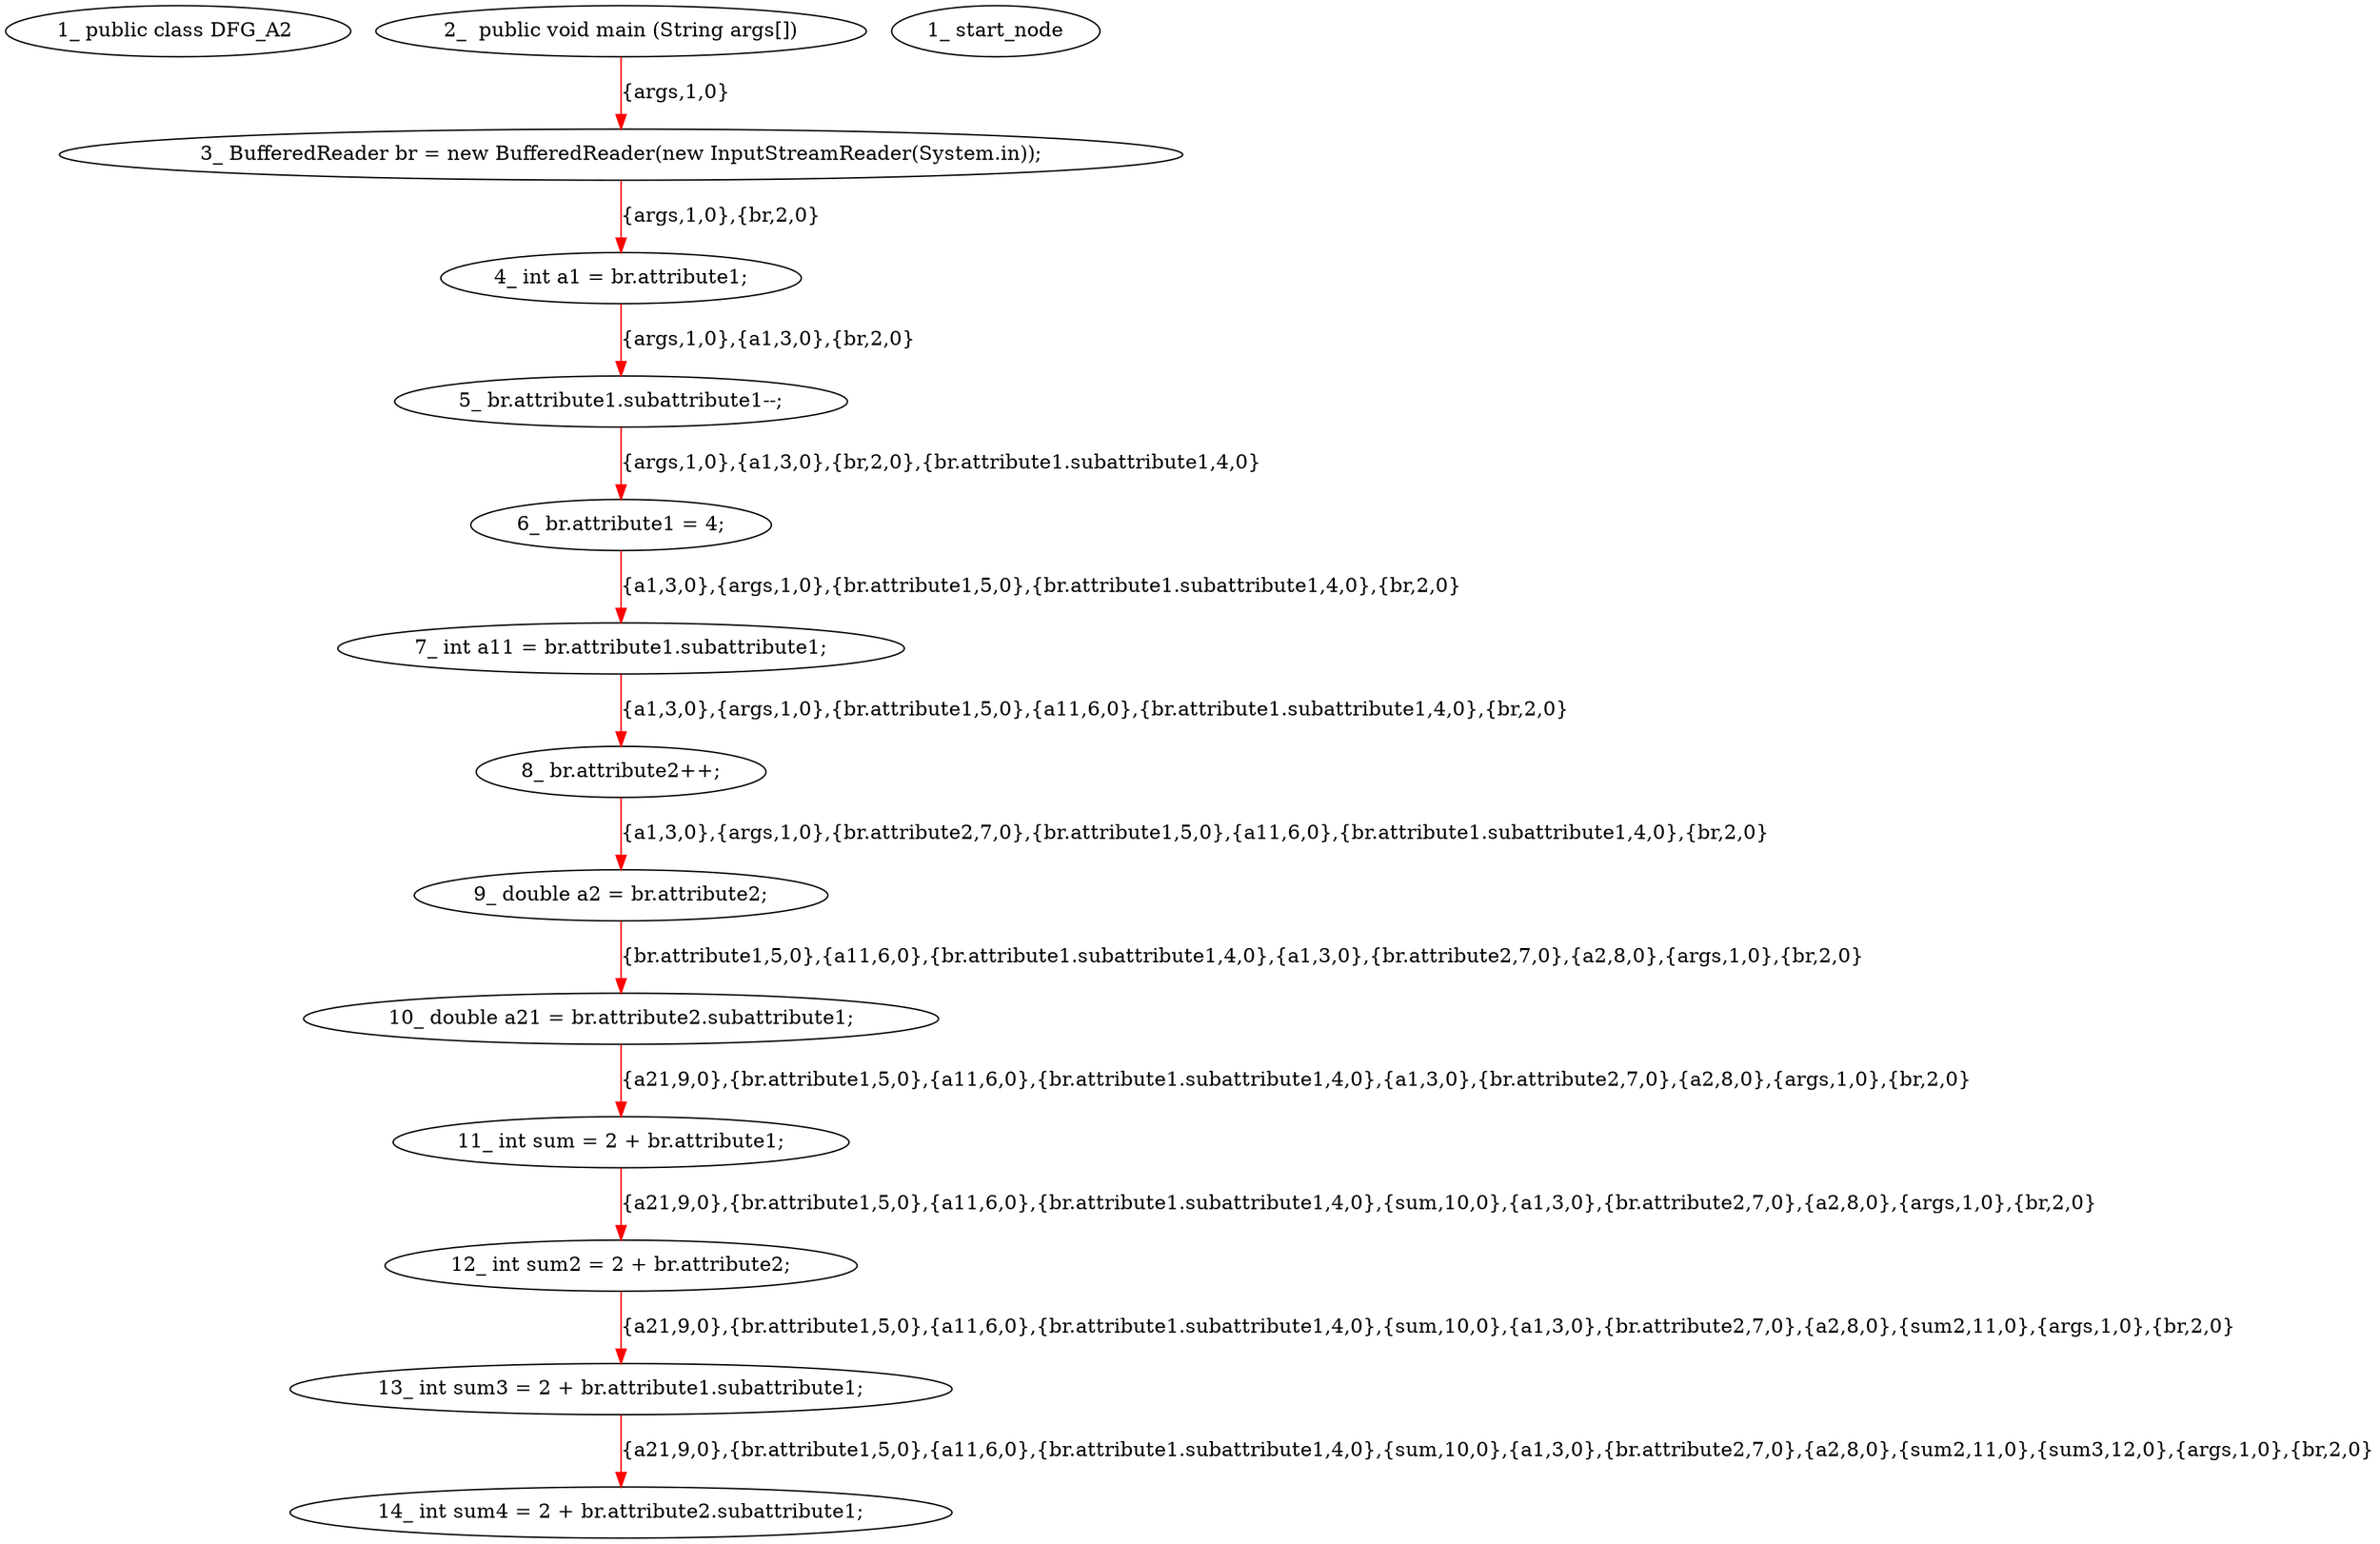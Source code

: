 digraph  {
6 [label="1_\ public\ class\ DFG_A2\ ", type_label=class_declaration];
10 [label="2_\ \ public\ void\ main\ \(String\ args\[\]\)", type_label=method_declaration];
20 [label="3_\ BufferedReader\ br\ =\ new\ BufferedReader\(new\ InputStreamReader\(System\.in\)\);", type_label=expression_statement];
33 [label="4_\ int\ a1\ =\ br\.attribute1;", type_label=expression_statement];
40 [label="5_\ br\.attribute1\.subattribute1\-\-;", type_label=expression_statement];
47 [label="6_\ br\.attribute1\ =\ 4;", type_label=expression_statement];
53 [label="7_\ int\ a11\ =\ br\.attribute1\.subattribute1;", type_label=expression_statement];
62 [label="8_\ br\.attribute2\+\+;", type_label=expression_statement];
67 [label="9_\ double\ a2\ =\ br\.attribute2;", type_label=expression_statement];
74 [label="10_\ double\ a21\ =\ br\.attribute2\.subattribute1;", type_label=expression_statement];
83 [label="11_\ int\ sum\ =\ 2\ \+\ br\.attribute1;", type_label=expression_statement];
92 [label="12_\ int\ sum2\ =\ 2\ \+\ br\.attribute2;", type_label=expression_statement];
101 [label="13_\ int\ sum3\ =\ 2\ \+\ br\.attribute1\.subattribute1;", type_label=expression_statement];
112 [label="14_\ int\ sum4\ =\ 2\ \+\ br\.attribute2\.subattribute1;", type_label=expression_statement];
1 [label="1_\ start_node", type_label=start];
10 -> 20  [color=red, controlflow_type=first_next_line, edge_type=CFG_edge, key=0, label="{args,1,0}"];
20 -> 33  [color=red, controlflow_type="next_line 1", edge_type=CFG_edge, key=0, label="{args,1,0},{br,2,0}"];
33 -> 40  [color=red, controlflow_type="next_line 1", edge_type=CFG_edge, key=0, label="{args,1,0},{a1,3,0},{br,2,0}"];
40 -> 47  [color=red, controlflow_type="next_line 1", edge_type=CFG_edge, key=0, label="{args,1,0},{a1,3,0},{br,2,0},{br.attribute1.subattribute1,4,0}"];
47 -> 53  [color=red, controlflow_type="next_line 1", edge_type=CFG_edge, key=0, label="{a1,3,0},{args,1,0},{br.attribute1,5,0},{br.attribute1.subattribute1,4,0},{br,2,0}"];
53 -> 62  [color=red, controlflow_type="next_line 1", edge_type=CFG_edge, key=0, label="{a1,3,0},{args,1,0},{br.attribute1,5,0},{a11,6,0},{br.attribute1.subattribute1,4,0},{br,2,0}"];
62 -> 67  [color=red, controlflow_type="next_line 1", edge_type=CFG_edge, key=0, label="{a1,3,0},{args,1,0},{br.attribute2,7,0},{br.attribute1,5,0},{a11,6,0},{br.attribute1.subattribute1,4,0},{br,2,0}"];
67 -> 74  [color=red, controlflow_type="next_line 1", edge_type=CFG_edge, key=0, label="{br.attribute1,5,0},{a11,6,0},{br.attribute1.subattribute1,4,0},{a1,3,0},{br.attribute2,7,0},{a2,8,0},{args,1,0},{br,2,0}"];
74 -> 83  [color=red, controlflow_type="next_line 1", edge_type=CFG_edge, key=0, label="{a21,9,0},{br.attribute1,5,0},{a11,6,0},{br.attribute1.subattribute1,4,0},{a1,3,0},{br.attribute2,7,0},{a2,8,0},{args,1,0},{br,2,0}"];
83 -> 92  [color=red, controlflow_type="next_line 1", edge_type=CFG_edge, key=0, label="{a21,9,0},{br.attribute1,5,0},{a11,6,0},{br.attribute1.subattribute1,4,0},{sum,10,0},{a1,3,0},{br.attribute2,7,0},{a2,8,0},{args,1,0},{br,2,0}"];
92 -> 101  [color=red, controlflow_type="next_line 1", edge_type=CFG_edge, key=0, label="{a21,9,0},{br.attribute1,5,0},{a11,6,0},{br.attribute1.subattribute1,4,0},{sum,10,0},{a1,3,0},{br.attribute2,7,0},{a2,8,0},{sum2,11,0},{args,1,0},{br,2,0}"];
101 -> 112  [color=red, controlflow_type="next_line 1", edge_type=CFG_edge, key=0, label="{a21,9,0},{br.attribute1,5,0},{a11,6,0},{br.attribute1.subattribute1,4,0},{sum,10,0},{a1,3,0},{br.attribute2,7,0},{a2,8,0},{sum2,11,0},{sum3,12,0},{args,1,0},{br,2,0}"];
}
